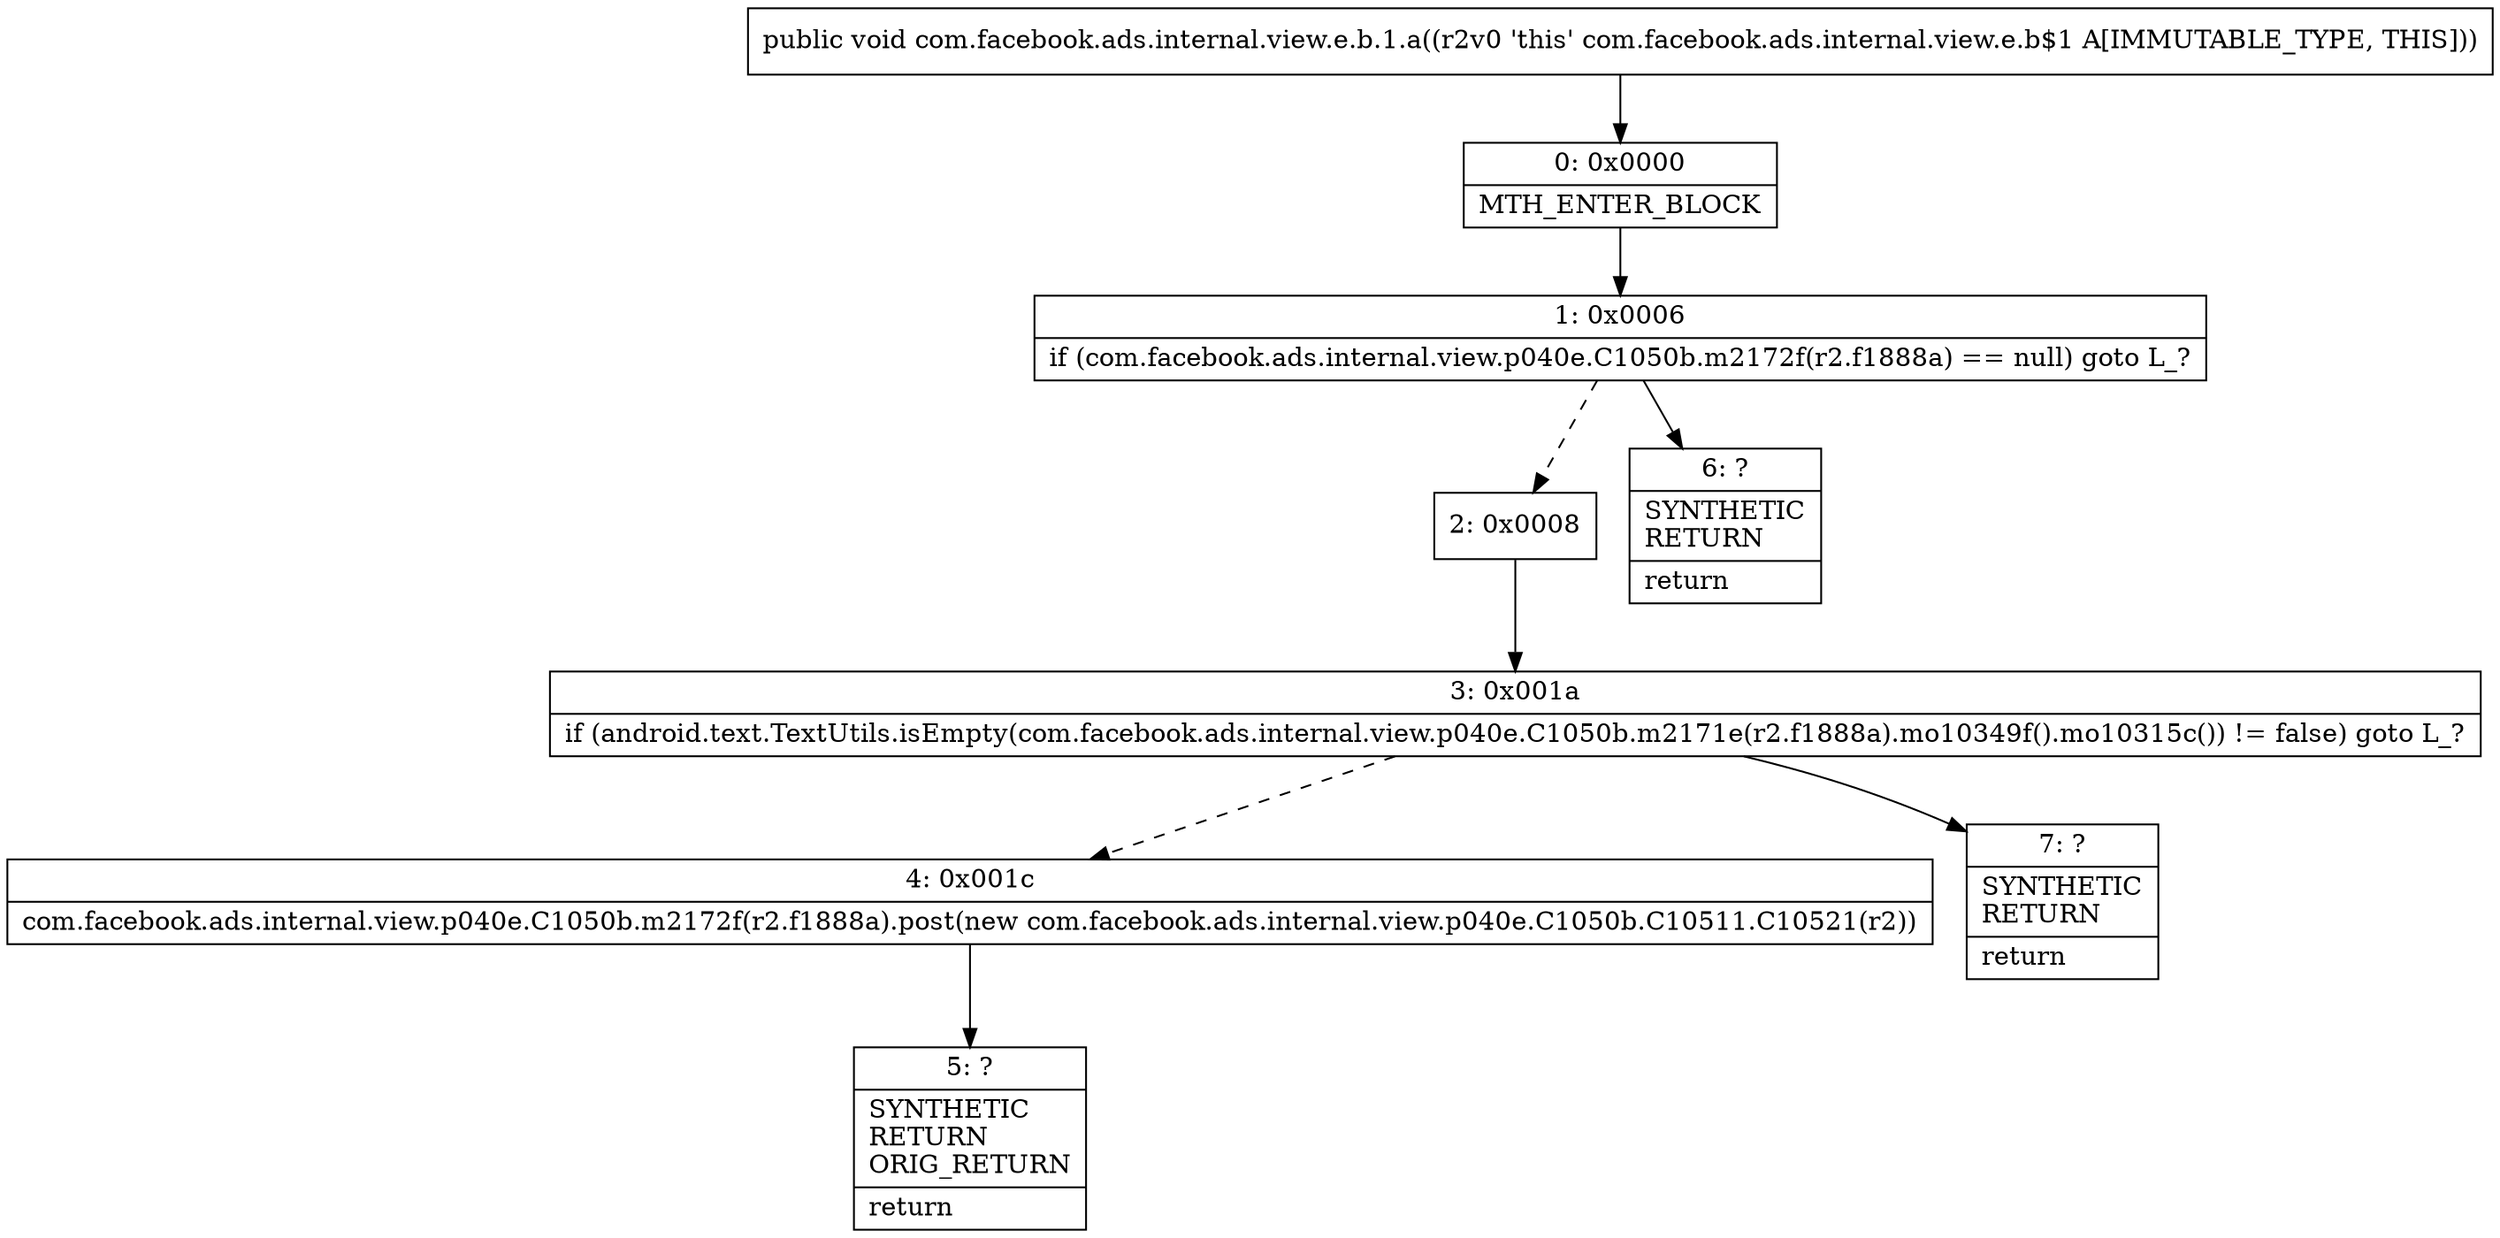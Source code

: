 digraph "CFG forcom.facebook.ads.internal.view.e.b.1.a()V" {
Node_0 [shape=record,label="{0\:\ 0x0000|MTH_ENTER_BLOCK\l}"];
Node_1 [shape=record,label="{1\:\ 0x0006|if (com.facebook.ads.internal.view.p040e.C1050b.m2172f(r2.f1888a) == null) goto L_?\l}"];
Node_2 [shape=record,label="{2\:\ 0x0008}"];
Node_3 [shape=record,label="{3\:\ 0x001a|if (android.text.TextUtils.isEmpty(com.facebook.ads.internal.view.p040e.C1050b.m2171e(r2.f1888a).mo10349f().mo10315c()) != false) goto L_?\l}"];
Node_4 [shape=record,label="{4\:\ 0x001c|com.facebook.ads.internal.view.p040e.C1050b.m2172f(r2.f1888a).post(new com.facebook.ads.internal.view.p040e.C1050b.C10511.C10521(r2))\l}"];
Node_5 [shape=record,label="{5\:\ ?|SYNTHETIC\lRETURN\lORIG_RETURN\l|return\l}"];
Node_6 [shape=record,label="{6\:\ ?|SYNTHETIC\lRETURN\l|return\l}"];
Node_7 [shape=record,label="{7\:\ ?|SYNTHETIC\lRETURN\l|return\l}"];
MethodNode[shape=record,label="{public void com.facebook.ads.internal.view.e.b.1.a((r2v0 'this' com.facebook.ads.internal.view.e.b$1 A[IMMUTABLE_TYPE, THIS])) }"];
MethodNode -> Node_0;
Node_0 -> Node_1;
Node_1 -> Node_2[style=dashed];
Node_1 -> Node_6;
Node_2 -> Node_3;
Node_3 -> Node_4[style=dashed];
Node_3 -> Node_7;
Node_4 -> Node_5;
}

